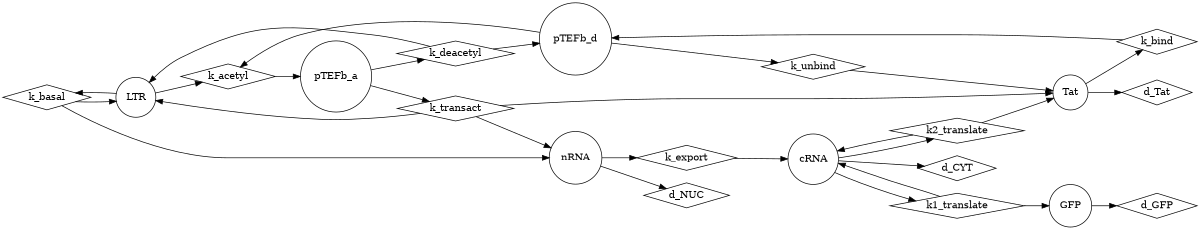digraph Tat_model {
	rankdir = LR;
	size = "8,5"
	node [shape = diamond] k_basal, k_export, k1_translate, k2_translate, k_bind, k_unbind, k_acetyl, k_deacetyl, k_transact, d_GFP, d_Tat, d_CYT, d_NUC;
	node [shape = circle];
	LTR -> k_basal;
	k_basal -> LTR;
	k_basal -> nRNA;
	nRNA -> k_export;
	k_export -> cRNA;
	cRNA -> k1_translate;
	k1_translate -> GFP;
	k1_translate -> cRNA;
	cRNA -> k2_translate;
	k2_translate -> Tat;
	k2_translate -> cRNA;
	Tat -> k_bind;
	k_bind -> pTEFb_d;
	pTEFb_d -> k_unbind;
	k_unbind -> Tat;
	LTR -> k_acetyl;
	pTEFb_d -> k_acetyl;
	k_acetyl -> pTEFb_a;
	pTEFb_a -> k_deacetyl;
	k_deacetyl -> LTR;
	k_deacetyl -> pTEFb_d;
	pTEFb_a -> k_transact;
	k_transact -> LTR;
	k_transact -> nRNA;
	k_transact -> Tat;
	GFP -> d_GFP;
	Tat -> d_Tat;
	cRNA -> d_CYT;
	nRNA -> d_NUC;
}
